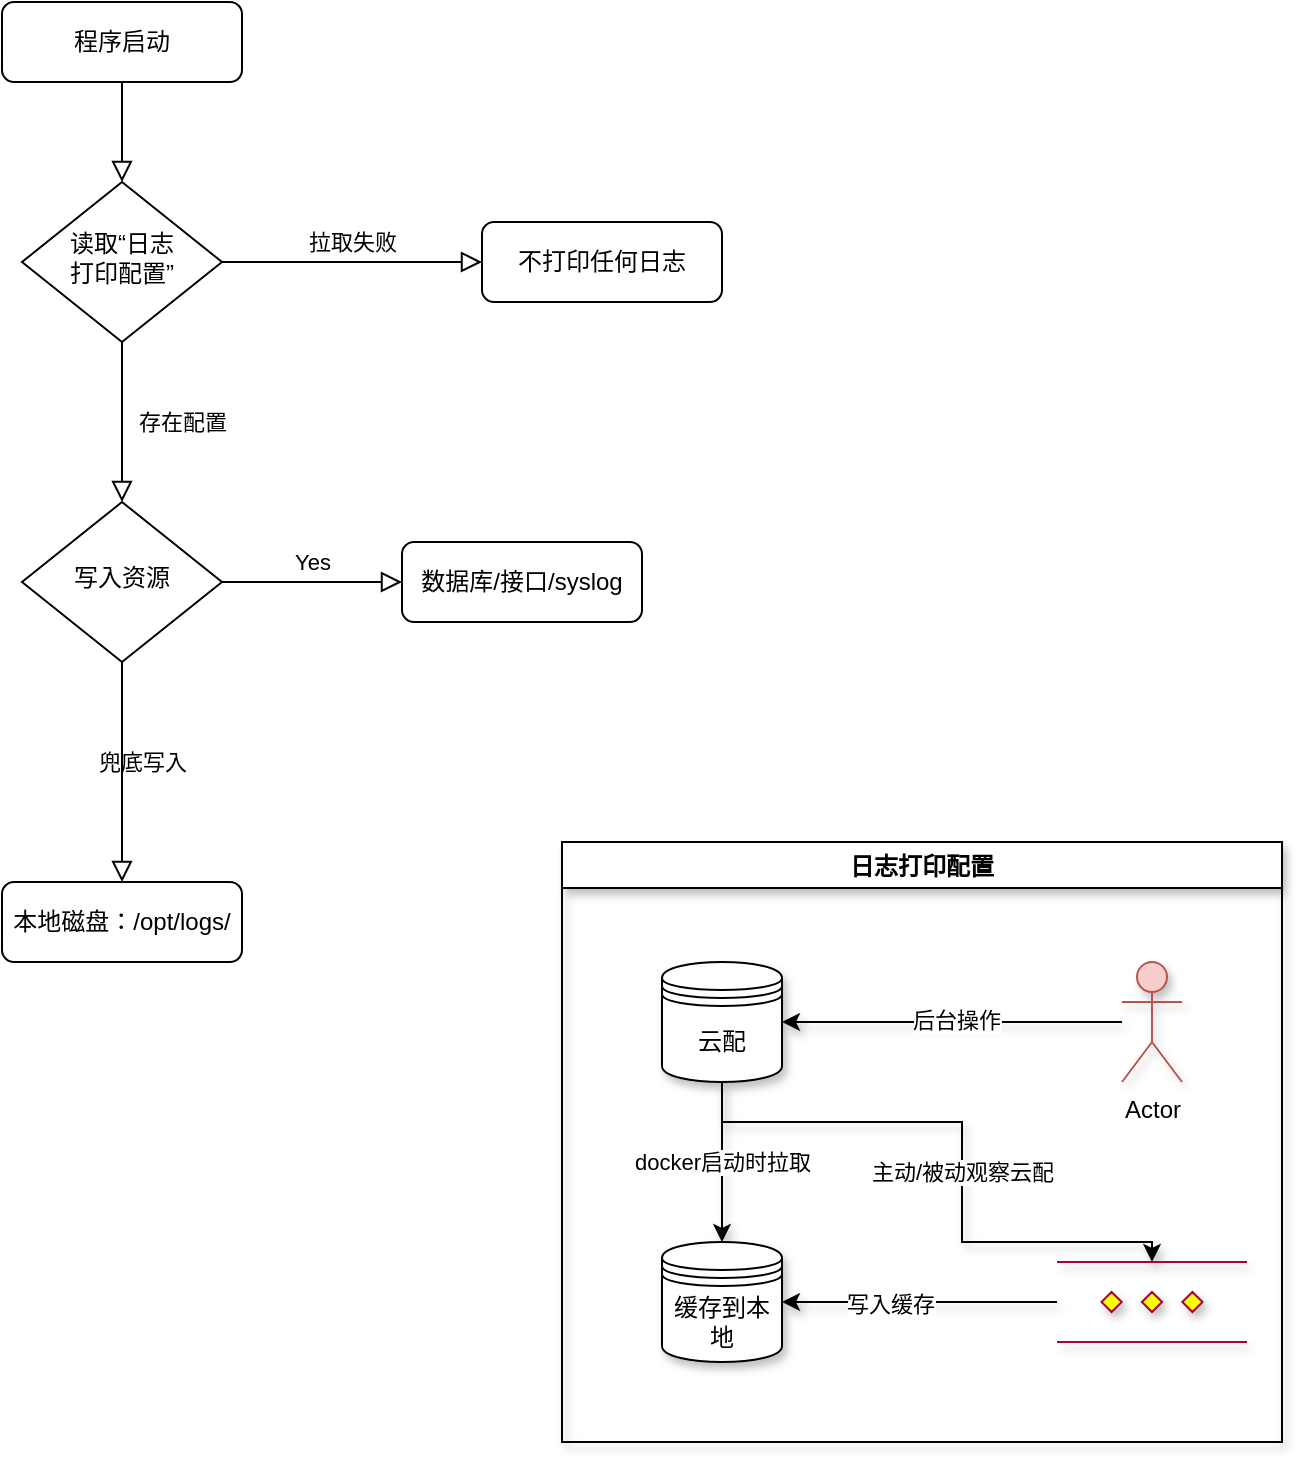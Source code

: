 <mxfile version="13.1.1" type="github" pages="3">
  <diagram id="C5RBs43oDa-KdzZeNtuy" name="配置用法">
    <mxGraphModel dx="1208" dy="1159" grid="1" gridSize="10" guides="1" tooltips="1" connect="1" arrows="1" fold="1" page="1" pageScale="1" pageWidth="827" pageHeight="1169" math="0" shadow="0">
      <root>
        <mxCell id="WIyWlLk6GJQsqaUBKTNV-0" />
        <mxCell id="WIyWlLk6GJQsqaUBKTNV-1" parent="WIyWlLk6GJQsqaUBKTNV-0" />
        <mxCell id="WIyWlLk6GJQsqaUBKTNV-2" value="" style="rounded=0;html=1;jettySize=auto;orthogonalLoop=1;fontSize=11;endArrow=block;endFill=0;endSize=8;strokeWidth=1;shadow=0;labelBackgroundColor=none;edgeStyle=orthogonalEdgeStyle;" parent="WIyWlLk6GJQsqaUBKTNV-1" source="WIyWlLk6GJQsqaUBKTNV-3" target="WIyWlLk6GJQsqaUBKTNV-6" edge="1">
          <mxGeometry relative="1" as="geometry" />
        </mxCell>
        <mxCell id="WIyWlLk6GJQsqaUBKTNV-3" value="程序启动" style="rounded=1;whiteSpace=wrap;html=1;fontSize=12;glass=0;strokeWidth=1;shadow=0;" parent="WIyWlLk6GJQsqaUBKTNV-1" vertex="1">
          <mxGeometry x="160" y="80" width="120" height="40" as="geometry" />
        </mxCell>
        <mxCell id="WIyWlLk6GJQsqaUBKTNV-4" value="存在配置" style="rounded=0;html=1;jettySize=auto;orthogonalLoop=1;fontSize=11;endArrow=block;endFill=0;endSize=8;strokeWidth=1;shadow=0;labelBackgroundColor=none;edgeStyle=orthogonalEdgeStyle;" parent="WIyWlLk6GJQsqaUBKTNV-1" source="WIyWlLk6GJQsqaUBKTNV-6" target="WIyWlLk6GJQsqaUBKTNV-10" edge="1">
          <mxGeometry y="30" relative="1" as="geometry">
            <mxPoint as="offset" />
          </mxGeometry>
        </mxCell>
        <mxCell id="WIyWlLk6GJQsqaUBKTNV-5" value="拉取失败" style="edgeStyle=orthogonalEdgeStyle;rounded=0;html=1;jettySize=auto;orthogonalLoop=1;fontSize=11;endArrow=block;endFill=0;endSize=8;strokeWidth=1;shadow=0;labelBackgroundColor=none;" parent="WIyWlLk6GJQsqaUBKTNV-1" source="WIyWlLk6GJQsqaUBKTNV-6" target="WIyWlLk6GJQsqaUBKTNV-7" edge="1">
          <mxGeometry y="10" relative="1" as="geometry">
            <mxPoint as="offset" />
          </mxGeometry>
        </mxCell>
        <mxCell id="WIyWlLk6GJQsqaUBKTNV-6" value="读取“日志&lt;br&gt;打印配置”" style="rhombus;whiteSpace=wrap;html=1;shadow=0;fontFamily=Helvetica;fontSize=12;align=center;strokeWidth=1;spacing=6;spacingTop=-4;" parent="WIyWlLk6GJQsqaUBKTNV-1" vertex="1">
          <mxGeometry x="170" y="170" width="100" height="80" as="geometry" />
        </mxCell>
        <mxCell id="WIyWlLk6GJQsqaUBKTNV-7" value="不打印任何日志" style="rounded=1;whiteSpace=wrap;html=1;fontSize=12;glass=0;strokeWidth=1;shadow=0;" parent="WIyWlLk6GJQsqaUBKTNV-1" vertex="1">
          <mxGeometry x="400" y="190" width="120" height="40" as="geometry" />
        </mxCell>
        <mxCell id="WIyWlLk6GJQsqaUBKTNV-8" value="兜底写入" style="rounded=0;html=1;jettySize=auto;orthogonalLoop=1;fontSize=11;endArrow=block;endFill=0;endSize=8;strokeWidth=1;shadow=0;labelBackgroundColor=none;edgeStyle=orthogonalEdgeStyle;" parent="WIyWlLk6GJQsqaUBKTNV-1" source="WIyWlLk6GJQsqaUBKTNV-10" target="WIyWlLk6GJQsqaUBKTNV-11" edge="1">
          <mxGeometry x="-0.091" y="10" relative="1" as="geometry">
            <mxPoint as="offset" />
          </mxGeometry>
        </mxCell>
        <mxCell id="WIyWlLk6GJQsqaUBKTNV-9" value="Yes" style="edgeStyle=orthogonalEdgeStyle;rounded=0;html=1;jettySize=auto;orthogonalLoop=1;fontSize=11;endArrow=block;endFill=0;endSize=8;strokeWidth=1;shadow=0;labelBackgroundColor=none;" parent="WIyWlLk6GJQsqaUBKTNV-1" source="WIyWlLk6GJQsqaUBKTNV-10" target="WIyWlLk6GJQsqaUBKTNV-12" edge="1">
          <mxGeometry y="10" relative="1" as="geometry">
            <mxPoint as="offset" />
          </mxGeometry>
        </mxCell>
        <mxCell id="WIyWlLk6GJQsqaUBKTNV-10" value="写入资源" style="rhombus;whiteSpace=wrap;html=1;shadow=0;fontFamily=Helvetica;fontSize=12;align=center;strokeWidth=1;spacing=6;spacingTop=-4;" parent="WIyWlLk6GJQsqaUBKTNV-1" vertex="1">
          <mxGeometry x="170" y="330" width="100" height="80" as="geometry" />
        </mxCell>
        <mxCell id="WIyWlLk6GJQsqaUBKTNV-11" value="本地磁盘：/opt/logs/" style="rounded=1;whiteSpace=wrap;html=1;fontSize=12;glass=0;strokeWidth=1;shadow=0;" parent="WIyWlLk6GJQsqaUBKTNV-1" vertex="1">
          <mxGeometry x="160" y="520" width="120" height="40" as="geometry" />
        </mxCell>
        <mxCell id="WIyWlLk6GJQsqaUBKTNV-12" value="数据库/接口/syslog" style="rounded=1;whiteSpace=wrap;html=1;fontSize=12;glass=0;strokeWidth=1;shadow=0;" parent="WIyWlLk6GJQsqaUBKTNV-1" vertex="1">
          <mxGeometry x="360" y="350" width="120" height="40" as="geometry" />
        </mxCell>
        <mxCell id="usIKOYHW7eV4YRYrbqrg-2" value="docker启动时拉取" style="edgeStyle=orthogonalEdgeStyle;rounded=0;orthogonalLoop=1;jettySize=auto;html=1;shadow=1;" parent="WIyWlLk6GJQsqaUBKTNV-1" source="usIKOYHW7eV4YRYrbqrg-0" target="usIKOYHW7eV4YRYrbqrg-1" edge="1">
          <mxGeometry relative="1" as="geometry" />
        </mxCell>
        <mxCell id="usIKOYHW7eV4YRYrbqrg-12" style="edgeStyle=orthogonalEdgeStyle;rounded=0;orthogonalLoop=1;jettySize=auto;html=1;shadow=1;" parent="WIyWlLk6GJQsqaUBKTNV-1" source="usIKOYHW7eV4YRYrbqrg-0" target="usIKOYHW7eV4YRYrbqrg-10" edge="1">
          <mxGeometry relative="1" as="geometry">
            <Array as="points">
              <mxPoint x="520" y="640" />
              <mxPoint x="640" y="640" />
              <mxPoint x="640" y="700" />
              <mxPoint x="735" y="700" />
            </Array>
          </mxGeometry>
        </mxCell>
        <mxCell id="usIKOYHW7eV4YRYrbqrg-15" value="主动/被动观察云配" style="edgeLabel;html=1;align=center;verticalAlign=middle;resizable=0;points=[];" parent="usIKOYHW7eV4YRYrbqrg-12" vertex="1" connectable="0">
          <mxGeometry x="0.081" relative="1" as="geometry">
            <mxPoint as="offset" />
          </mxGeometry>
        </mxCell>
        <mxCell id="usIKOYHW7eV4YRYrbqrg-0" value="云配" style="shape=datastore;whiteSpace=wrap;html=1;shadow=1;flipH=1;" parent="WIyWlLk6GJQsqaUBKTNV-1" vertex="1">
          <mxGeometry x="490" y="560.0" width="60" height="60" as="geometry" />
        </mxCell>
        <mxCell id="usIKOYHW7eV4YRYrbqrg-1" value="缓存到本地" style="shape=datastore;whiteSpace=wrap;html=1;shadow=1;" parent="WIyWlLk6GJQsqaUBKTNV-1" vertex="1">
          <mxGeometry x="490" y="700" width="60" height="60" as="geometry" />
        </mxCell>
        <mxCell id="usIKOYHW7eV4YRYrbqrg-7" style="edgeStyle=orthogonalEdgeStyle;rounded=0;orthogonalLoop=1;jettySize=auto;html=1;entryX=1;entryY=0.5;entryDx=0;entryDy=0;shadow=1;" parent="WIyWlLk6GJQsqaUBKTNV-1" source="usIKOYHW7eV4YRYrbqrg-3" target="usIKOYHW7eV4YRYrbqrg-0" edge="1">
          <mxGeometry relative="1" as="geometry" />
        </mxCell>
        <mxCell id="usIKOYHW7eV4YRYrbqrg-8" value="后台操作" style="edgeLabel;html=1;align=center;verticalAlign=middle;resizable=0;points=[];" parent="usIKOYHW7eV4YRYrbqrg-7" vertex="1" connectable="0">
          <mxGeometry x="-0.019" y="-1" relative="1" as="geometry">
            <mxPoint as="offset" />
          </mxGeometry>
        </mxCell>
        <mxCell id="usIKOYHW7eV4YRYrbqrg-3" value="Actor" style="shape=umlActor;verticalLabelPosition=bottom;labelBackgroundColor=#ffffff;verticalAlign=top;html=1;outlineConnect=0;shadow=1;flipH=1;fillColor=#f8cecc;strokeColor=#b85450;" parent="WIyWlLk6GJQsqaUBKTNV-1" vertex="1">
          <mxGeometry x="720" y="560.0" width="30" height="60" as="geometry" />
        </mxCell>
        <mxCell id="usIKOYHW7eV4YRYrbqrg-9" value="日志打印配置" style="swimlane;shadow=1;" parent="WIyWlLk6GJQsqaUBKTNV-1" vertex="1">
          <mxGeometry x="440" y="500" width="360" height="300" as="geometry" />
        </mxCell>
        <mxCell id="usIKOYHW7eV4YRYrbqrg-10" value="定时器" style="verticalLabelPosition=bottom;verticalAlign=top;html=1;shape=mxgraph.flowchart.parallel_mode;pointerEvents=1;shadow=1;fillColor=#d80073;strokeColor=#A50040;fontColor=#ffffff;" parent="usIKOYHW7eV4YRYrbqrg-9" vertex="1">
          <mxGeometry x="247.5" y="210" width="95" height="40" as="geometry" />
        </mxCell>
        <mxCell id="usIKOYHW7eV4YRYrbqrg-13" style="edgeStyle=orthogonalEdgeStyle;rounded=0;orthogonalLoop=1;jettySize=auto;html=1;entryX=1;entryY=0.5;entryDx=0;entryDy=0;shadow=1;" parent="WIyWlLk6GJQsqaUBKTNV-1" source="usIKOYHW7eV4YRYrbqrg-10" target="usIKOYHW7eV4YRYrbqrg-1" edge="1">
          <mxGeometry relative="1" as="geometry" />
        </mxCell>
        <mxCell id="usIKOYHW7eV4YRYrbqrg-14" value="写入缓存" style="edgeLabel;html=1;align=center;verticalAlign=middle;resizable=0;points=[];" parent="usIKOYHW7eV4YRYrbqrg-13" vertex="1" connectable="0">
          <mxGeometry x="0.222" y="1" relative="1" as="geometry">
            <mxPoint as="offset" />
          </mxGeometry>
        </mxCell>
      </root>
    </mxGraphModel>
  </diagram>
  <diagram id="esMrIVGnO_-pb0oTWbRC" name="程序日志类型">
    <mxGraphModel dx="1208" dy="1159" grid="1" gridSize="10" guides="1" tooltips="1" connect="1" arrows="1" fold="1" page="1" pageScale="1" pageWidth="827" pageHeight="1169" math="0" shadow="0">
      <root>
        <mxCell id="rOOjulAaj3iWL8L84oNA-0" />
        <mxCell id="rOOjulAaj3iWL8L84oNA-1" parent="rOOjulAaj3iWL8L84oNA-0" />
        <mxCell id="UG2yfZD6cWvlsx1NPzkw-23" value="" style="edgeStyle=orthogonalEdgeStyle;rounded=0;orthogonalLoop=1;jettySize=auto;html=1;shadow=1;noEdgeStyle=1;orthogonal=1;" parent="rOOjulAaj3iWL8L84oNA-1" source="UG2yfZD6cWvlsx1NPzkw-21" target="UG2yfZD6cWvlsx1NPzkw-22" edge="1">
          <mxGeometry relative="1" as="geometry" />
        </mxCell>
        <mxCell id="UG2yfZD6cWvlsx1NPzkw-25" value="" style="edgeStyle=orthogonalEdgeStyle;rounded=0;orthogonalLoop=1;jettySize=auto;html=1;shadow=1;noEdgeStyle=1;orthogonal=1;" parent="rOOjulAaj3iWL8L84oNA-1" source="UG2yfZD6cWvlsx1NPzkw-21" target="UG2yfZD6cWvlsx1NPzkw-24" edge="1">
          <mxGeometry relative="1" as="geometry" />
        </mxCell>
        <mxCell id="UG2yfZD6cWvlsx1NPzkw-27" value="" style="edgeStyle=orthogonalEdgeStyle;rounded=0;orthogonalLoop=1;jettySize=auto;html=1;shadow=1;noEdgeStyle=1;orthogonal=1;" parent="rOOjulAaj3iWL8L84oNA-1" source="UG2yfZD6cWvlsx1NPzkw-21" target="UG2yfZD6cWvlsx1NPzkw-26" edge="1">
          <mxGeometry relative="1" as="geometry" />
        </mxCell>
        <mxCell id="UG2yfZD6cWvlsx1NPzkw-32" value="" style="edgeStyle=orthogonalEdgeStyle;rounded=0;orthogonalLoop=1;jettySize=auto;html=1;shadow=1;noEdgeStyle=1;orthogonal=1;" parent="rOOjulAaj3iWL8L84oNA-1" source="UG2yfZD6cWvlsx1NPzkw-21" target="UG2yfZD6cWvlsx1NPzkw-31" edge="1">
          <mxGeometry relative="1" as="geometry" />
        </mxCell>
        <mxCell id="T-3VM1fztK-FjzZL0tq7-5" value="" style="edgeStyle=orthogonalEdgeStyle;rounded=0;orthogonalLoop=1;jettySize=auto;html=1;shadow=1;" parent="rOOjulAaj3iWL8L84oNA-1" source="UG2yfZD6cWvlsx1NPzkw-21" target="T-3VM1fztK-FjzZL0tq7-4" edge="1">
          <mxGeometry relative="1" as="geometry" />
        </mxCell>
        <mxCell id="UG2yfZD6cWvlsx1NPzkw-21" value="程序里面能出现的日志类型" style="rounded=1;whiteSpace=wrap;html=1;shadow=1;" parent="rOOjulAaj3iWL8L84oNA-1" vertex="1">
          <mxGeometry x="270" y="662" width="120" height="60" as="geometry" />
        </mxCell>
        <mxCell id="T-3VM1fztK-FjzZL0tq7-4" value="warning：作为服务端，SDK，我已经不希望有人来调起这个东西" style="rounded=1;whiteSpace=wrap;html=1;shadow=1;" parent="rOOjulAaj3iWL8L84oNA-1" vertex="1">
          <mxGeometry x="160" y="480" width="120" height="60" as="geometry" />
        </mxCell>
        <mxCell id="UG2yfZD6cWvlsx1NPzkw-31" value="critical:要写入的目标挂了，只能退出程序了，并且回滚所有事务操作，且没有重试机制" style="rounded=1;whiteSpace=wrap;html=1;shadow=1;" parent="rOOjulAaj3iWL8L84oNA-1" vertex="1">
          <mxGeometry x="430" y="920" width="180" height="100" as="geometry" />
        </mxCell>
        <mxCell id="UG2yfZD6cWvlsx1NPzkw-26" value="error：错误信息：缓存不可用，但是我可以继续穿透" style="rounded=1;whiteSpace=wrap;html=1;shadow=1;" parent="rOOjulAaj3iWL8L84oNA-1" vertex="1">
          <mxGeometry x="452" y="680" width="136" height="80" as="geometry" />
        </mxCell>
        <mxCell id="UG2yfZD6cWvlsx1NPzkw-24" value="info：打印信息，和业务有关系的调试打印" style="rounded=1;whiteSpace=wrap;html=1;shadow=1;" parent="rOOjulAaj3iWL8L84oNA-1" vertex="1">
          <mxGeometry x="470" y="543" width="130" height="84" as="geometry" />
        </mxCell>
        <mxCell id="UG2yfZD6cWvlsx1NPzkw-22" value="debug:调试信息，各个资源的打开，查询，关闭" style="rounded=1;whiteSpace=wrap;html=1;shadow=1;" parent="rOOjulAaj3iWL8L84oNA-1" vertex="1">
          <mxGeometry x="440" y="420" width="120" height="60" as="geometry" />
        </mxCell>
        <mxCell id="T-3VM1fztK-FjzZL0tq7-1" value="控制开关，一刀切" style="edgeStyle=orthogonalEdgeStyle;rounded=0;orthogonalLoop=1;jettySize=auto;html=1;entryX=0;entryY=1;entryDx=0;entryDy=0;shadow=1;" parent="rOOjulAaj3iWL8L84oNA-1" source="T-3VM1fztK-FjzZL0tq7-0" target="UG2yfZD6cWvlsx1NPzkw-21" edge="1">
          <mxGeometry relative="1" as="geometry" />
        </mxCell>
        <mxCell id="T-3VM1fztK-FjzZL0tq7-0" value="云配" style="shape=datastore;whiteSpace=wrap;html=1;shadow=1;" parent="rOOjulAaj3iWL8L84oNA-1" vertex="1">
          <mxGeometry x="120" y="850" width="60" height="60" as="geometry" />
        </mxCell>
      </root>
    </mxGraphModel>
  </diagram>
  <diagram id="0Y-U93vn0G7i_10AgWGN" name="日志存储位置">
    <mxGraphModel dx="1208" dy="1159" grid="1" gridSize="10" guides="1" tooltips="1" connect="1" arrows="1" fold="1" page="1" pageScale="1" pageWidth="827" pageHeight="1169" math="0" shadow="0">
      <root>
        <mxCell id="WzQO3HwB_W6DUwusSAkx-0" />
        <mxCell id="WzQO3HwB_W6DUwusSAkx-1" parent="WzQO3HwB_W6DUwusSAkx-0" />
        <mxCell id="WzQO3HwB_W6DUwusSAkx-4" style="edgeStyle=orthogonalEdgeStyle;rounded=0;orthogonalLoop=1;jettySize=auto;html=1;" edge="1" parent="WzQO3HwB_W6DUwusSAkx-1" source="WzQO3HwB_W6DUwusSAkx-2" target="WzQO3HwB_W6DUwusSAkx-3">
          <mxGeometry relative="1" as="geometry" />
        </mxCell>
        <mxCell id="WzQO3HwB_W6DUwusSAkx-5" value="快速wget，不能卡程序" style="edgeLabel;html=1;align=center;verticalAlign=middle;resizable=0;points=[];" vertex="1" connectable="0" parent="WzQO3HwB_W6DUwusSAkx-4">
          <mxGeometry x="0.13" y="3" relative="1" as="geometry">
            <mxPoint as="offset" />
          </mxGeometry>
        </mxCell>
        <mxCell id="WzQO3HwB_W6DUwusSAkx-2" value="程序-&amp;gt;日志点" style="shape=cube;whiteSpace=wrap;html=1;boundedLbl=1;backgroundOutline=1;darkOpacity=0.05;darkOpacity2=0.1;" vertex="1" parent="WzQO3HwB_W6DUwusSAkx-1">
          <mxGeometry x="300" y="190" width="120" height="80" as="geometry" />
        </mxCell>
        <mxCell id="WzQO3HwB_W6DUwusSAkx-3" value="不同的路径记录不同类型的日志" style="shape=image;html=1;verticalAlign=top;verticalLabelPosition=bottom;labelBackgroundColor=#ffffff;imageAspect=0;aspect=fixed;image=https://cdn4.iconfinder.com/data/icons/logos-brands-5/24/nginx-128.png" vertex="1" parent="WzQO3HwB_W6DUwusSAkx-1">
          <mxGeometry x="310" y="440" width="128" height="128" as="geometry" />
        </mxCell>
      </root>
    </mxGraphModel>
  </diagram>
</mxfile>
